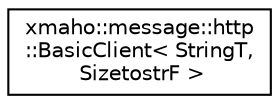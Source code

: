 digraph "Graphical Class Hierarchy"
{
 // LATEX_PDF_SIZE
  edge [fontname="Helvetica",fontsize="10",labelfontname="Helvetica",labelfontsize="10"];
  node [fontname="Helvetica",fontsize="10",shape=record];
  rankdir="LR";
  Node0 [label="xmaho::message::http\l::BasicClient\< StringT,\l SizetostrF \>",height=0.2,width=0.4,color="black", fillcolor="white", style="filled",URL="$classxmaho_1_1message_1_1http_1_1_basic_client.html",tooltip="HTTP 0.9, 1.0 or 1.1 message holder."];
}
